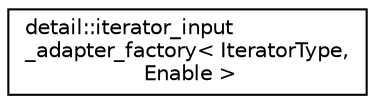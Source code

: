 digraph "Graphical Class Hierarchy"
{
 // LATEX_PDF_SIZE
  edge [fontname="Helvetica",fontsize="10",labelfontname="Helvetica",labelfontsize="10"];
  node [fontname="Helvetica",fontsize="10",shape=record];
  rankdir="LR";
  Node0 [label="detail::iterator_input\l_adapter_factory\< IteratorType,\l Enable \>",height=0.2,width=0.4,color="black", fillcolor="white", style="filled",URL="$structdetail_1_1iterator__input__adapter__factory.html",tooltip=" "];
}

